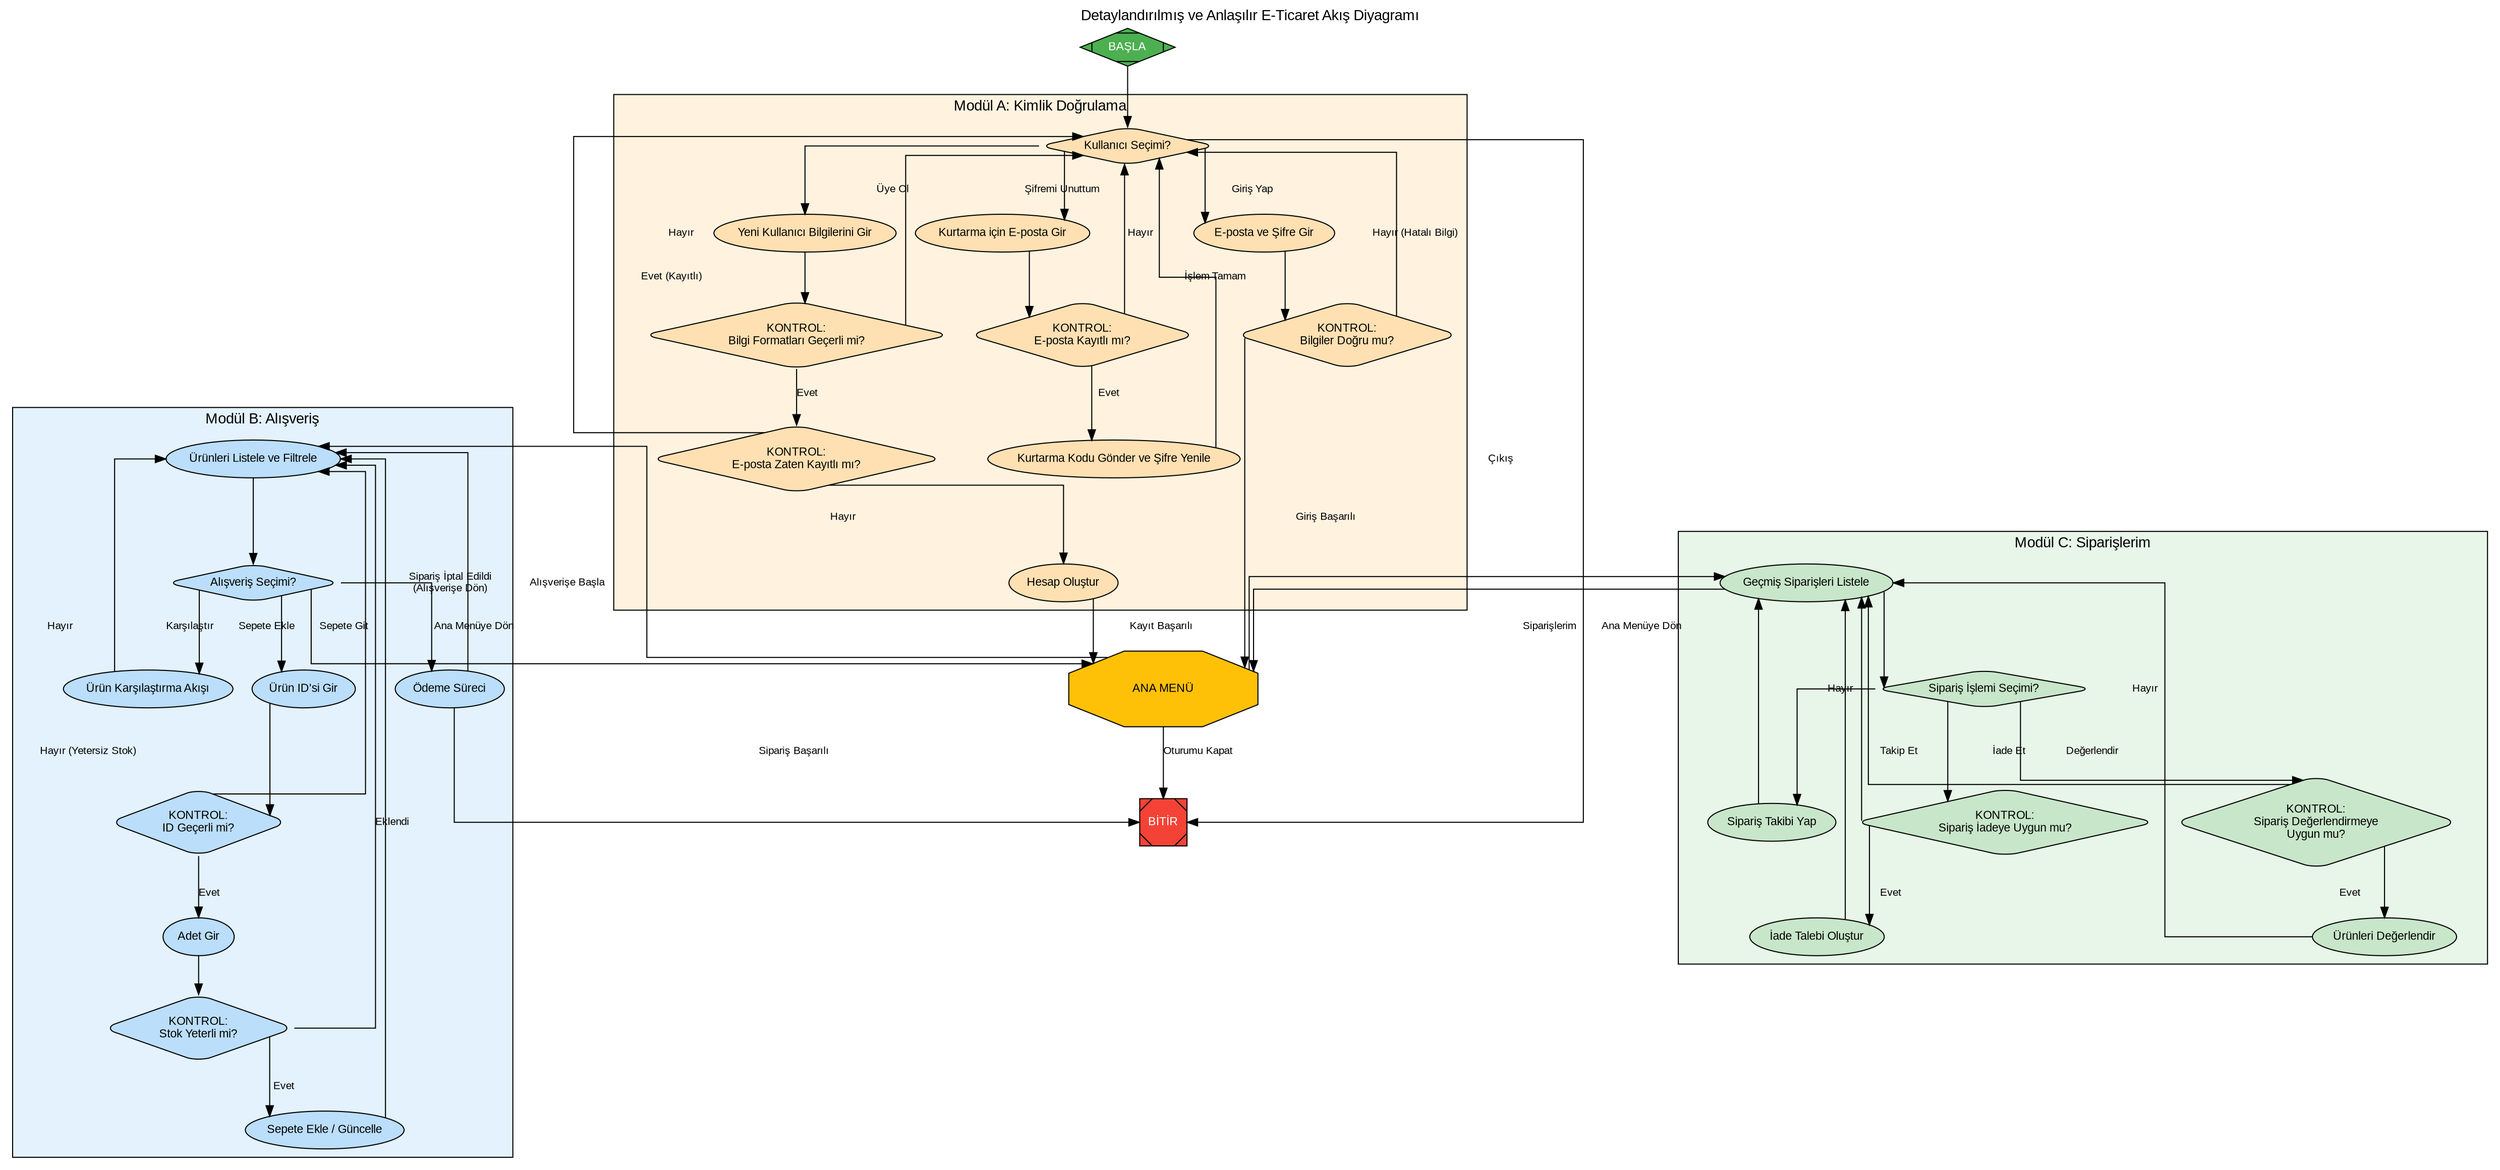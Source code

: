 digraph DetayliVeAnlasilirSistem {
    // ---- GRAFİK AYARLARI ----
    graph [fontname="Arial", fontsize=14, rankdir="TB", splines=ortho, label="Detaylandırılmış ve Anlaşılır E-Ticaret Akış Diyagramı", labelloc=t];
    node [fontname="Arial", fontsize=11, style="rounded,filled"];
    edge [fontname="Arial", fontsize=10];

    // ---- BAŞLANGIÇ VE BİTİŞ DÜĞÜMLERİ ----
    start [label="BAŞLA", shape=Mdiamond, style="filled", fillcolor="#4CAF50", fontcolor="white"];
    end_node [label="BİTİR", shape=Msquare, style="filled", fillcolor="#F44336", fontcolor="white"];

    // ---- ANA AKIŞIN OMURGASI ----
    main_menu [shape=octagon, label="ANA MENÜ", style="filled", fillcolor="#FFC107", width=2.5, height=1];
    
    // ---- ALT GRAFİK 1: KİMLİK DOĞRULAMA (TÜM DETAYLARLA) ----
    subgraph cluster_auth {
        label = "Modül A: Kimlik Doğrulama";
        bgcolor="#FFF3E0";
        node [fillcolor="#FFE0B2"];
        
        auth_menu [shape=diamond, label="Kullanıcı Seçimi?"];
        
        login_prompt [label="E-posta ve Şifre Gir"];
        login_validate [shape=diamond, label="KONTROL:\nBilgiler Doğru mu?"];
        
        register_prompt [label="Yeni Kullanıcı Bilgilerini Gir"];
        register_validate_format [shape=diamond, label="KONTROL:\nBilgi Formatları Geçerli mi?"];
        register_validate_email_exists [shape=diamond, label="KONTROL:\nE-posta Zaten Kayıtlı mı?"];
        register_create_account [label="Hesap Oluştur"];
        
        password_reset_prompt [label="Kurtarma için E-posta Gir"];
        password_reset_validate [shape=diamond, label="KONTROL:\nE-posta Kayıtlı mı?"];
        password_reset_action [label="Kurtarma Kodu Gönder ve Şifre Yenile"];

        auth_menu -> login_prompt [label="Giriş Yap"];
        auth_menu -> register_prompt [label="Üye Ol"];
        auth_menu -> password_reset_prompt [label="Şifremi Unuttum"];
        
        login_prompt -> login_validate;
        login_validate -> auth_menu [label="Hayır (Hatalı Bilgi)"];
        
        register_prompt -> register_validate_format;
        register_validate_format -> auth_menu [label="Hayır"];
        register_validate_format -> register_validate_email_exists [label="Evet"];
        register_validate_email_exists -> auth_menu [label="Evet (Kayıtlı)"];
        register_validate_email_exists -> register_create_account [label="Hayır"];
        
        password_reset_prompt -> password_reset_validate;
        password_reset_validate -> password_reset_action [label="Evet"];
        password_reset_validate -> auth_menu [label="Hayır"];
        password_reset_action -> auth_menu [label="İşlem Tamam"];
    }

    // ---- ALT GRAFİK 2: ALIŞVERİŞ (STOK KONTROLÜ İLE) ----
    subgraph cluster_browse {
        label = "Modül B: Alışveriş";
        bgcolor="#E3F2FD";
        node [fillcolor="#BBDEFB"];
        
        show_products [label="Ürünleri Listele ve Filtrele"];
        browse_menu [shape=diamond, label="Alışveriş Seçimi?"];
        
        add_to_cart_prompt_id [label="Ürün ID'si Gir"];
        add_to_cart_validate_id [shape=diamond, label="KONTROL:\nID Geçerli mi?"];
        add_to_cart_prompt_qty [label="Adet Gir"];
        add_to_cart_validate_stock [shape=diamond, label="KONTROL:\nStok Yeterli mi?"];
        add_to_cart_action [label="Sepete Ekle / Güncelle"];
        
        compare_process [label="Ürün Karşılaştırma Akışı"];
        payment_process [label="Ödeme Süreci"];

        show_products -> browse_menu;
        
        browse_menu -> add_to_cart_prompt_id [label="Sepete Ekle"];
        add_to_cart_prompt_id -> add_to_cart_validate_id;
        add_to_cart_validate_id -> add_to_cart_prompt_qty [label="Evet"];
        add_to_cart_validate_id -> show_products [label="Hayır"];
        add_to_cart_prompt_qty -> add_to_cart_validate_stock;
        add_to_cart_validate_stock -> add_to_cart_action [label="Evet"];
        add_to_cart_validate_stock -> show_products [label="Hayır (Yetersiz Stok)"];
        add_to_cart_action -> show_products [label="Eklendi"];
        
        browse_menu -> compare_process [label="Karşılaştır"];
        compare_process -> show_products;
    }

    // ---- ALT GRAFİK 3: SİPARİŞ YÖNETİMİ (KONTROLLERLE) ----
    subgraph cluster_orders {
        label = "Modül C: Siparişlerim";
        bgcolor="#E8F5E9";
        node [fillcolor="#C8E6C9"];
        
        list_orders [label="Geçmiş Siparişleri Listele"];
        order_menu [shape=diamond, label="Sipariş İşlemi Seçimi?"];
        track_order [label="Sipariş Takibi Yap"];
        
        return_validate [shape=diamond, label="KONTROL:\nSipariş İadeye Uygun mu?"];
        return_request [label="İade Talebi Oluştur"];
        
        review_validate [shape=diamond, label="KONTROL:\nSipariş Değerlendirmeye\nUygun mu?"];
        review_products [label="Ürünleri Değerlendir"];
        
        list_orders -> order_menu;
        order_menu -> track_order [label="Takip Et"];
        order_menu -> return_validate [label="İade Et"];
        order_menu -> review_validate [label="Değerlendir"];

        track_order -> list_orders;
        return_validate -> return_request [label="Evet"];
        return_validate -> list_orders [label="Hayır"];
        return_request -> list_orders;
        
        review_validate -> review_products [label="Evet"];
        review_validate -> list_orders [label="Hayır"];
        review_products -> list_orders;
    }
    
    // ---- ANA AKIŞ BAĞLANTILARI ----
    // Bu bölüm, diyagramın omurgasını oluşturur ve okunabilirliği sağlar.
    
    start -> auth_menu;

    auth_menu -> end_node [label="Çıkış"];
    login_validate -> main_menu [label="Giriş Başarılı"];
    register_create_account -> main_menu [label="Kayıt Başarılı"];
    
    main_menu -> show_products [label="Alışverişe Başla"];
    main_menu -> list_orders [label="Siparişlerim"];
    main_menu -> end_node [label="Oturumu Kapat"];
    
    browse_menu -> payment_process [label="Sepete Git"];
    browse_menu -> main_menu [label="Ana Menüye Dön"];

    payment_process -> end_node [label="Sipariş Başarılı"];
    payment_process -> show_products [label="Sipariş İptal Edildi\n(Alışverişe Dön)"];
    
    list_orders -> main_menu [label="Ana Menüye Dön"];
}
